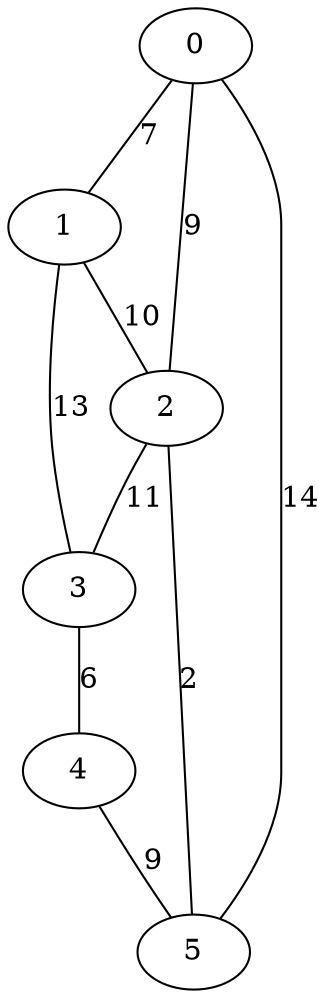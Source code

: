 graph {
	0;
	1;
	2;
	3;
	4;
	5;
	0 -- 1 [label=7];
	0 -- 2 [label=9];
	0 -- 5 [label=14];
	1 -- 2 [label=10];
	1 -- 3 [label=13];
	2 -- 3 [label=11];
	2 -- 5 [label=2];
	3 -- 4 [label=6];
	4 -- 5 [label=9];
}
